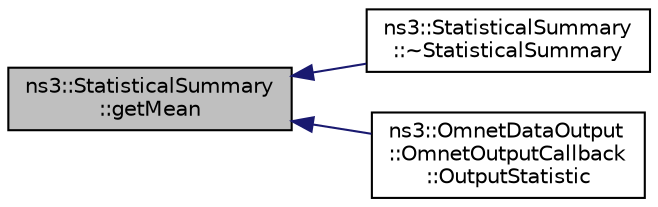 digraph "ns3::StatisticalSummary::getMean"
{
  edge [fontname="Helvetica",fontsize="10",labelfontname="Helvetica",labelfontsize="10"];
  node [fontname="Helvetica",fontsize="10",shape=record];
  rankdir="LR";
  Node1 [label="ns3::StatisticalSummary\l::getMean",height=0.2,width=0.4,color="black", fillcolor="grey75", style="filled", fontcolor="black"];
  Node1 -> Node2 [dir="back",color="midnightblue",fontsize="10",style="solid"];
  Node2 [label="ns3::StatisticalSummary\l::~StatisticalSummary",height=0.2,width=0.4,color="black", fillcolor="white", style="filled",URL="$d8/d78/classns3_1_1StatisticalSummary.html#a63fcdbb4ea573f10a151ae102ec958c4"];
  Node1 -> Node3 [dir="back",color="midnightblue",fontsize="10",style="solid"];
  Node3 [label="ns3::OmnetDataOutput\l::OmnetOutputCallback\l::OutputStatistic",height=0.2,width=0.4,color="black", fillcolor="white", style="filled",URL="$d7/d78/classns3_1_1OmnetDataOutput_1_1OmnetOutputCallback.html#acbf4fdc31e86c842597b1379358f675c",tooltip="Generates data statistics. "];
}
